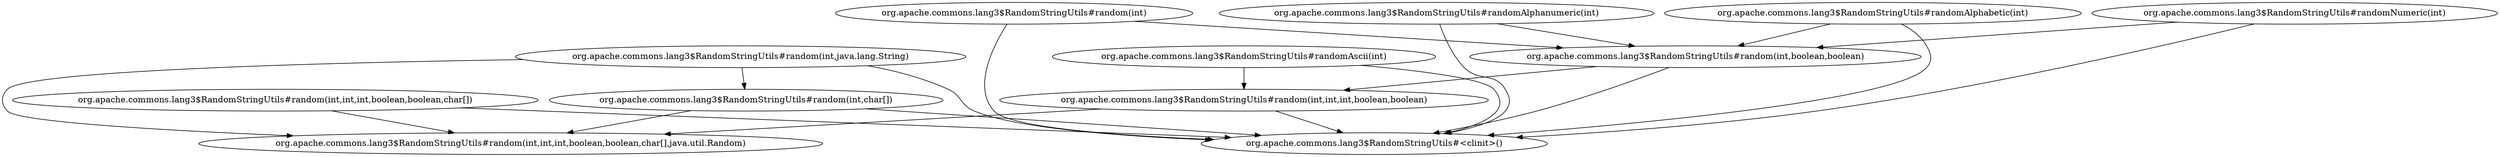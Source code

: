 digraph G {
  "org.apache.commons.lang3$RandomStringUtils#randomAlphabetic(int)" -> "org.apache.commons.lang3$RandomStringUtils#<clinit>()";
  "org.apache.commons.lang3$RandomStringUtils#randomAlphabetic(int)" -> "org.apache.commons.lang3$RandomStringUtils#random(int,boolean,boolean)";
  "org.apache.commons.lang3$RandomStringUtils#random(int,int,int,boolean,boolean,char[])" -> "org.apache.commons.lang3$RandomStringUtils#random(int,int,int,boolean,boolean,char[],java.util.Random)";
  "org.apache.commons.lang3$RandomStringUtils#random(int,int,int,boolean,boolean,char[])" -> "org.apache.commons.lang3$RandomStringUtils#<clinit>()";
  "org.apache.commons.lang3$RandomStringUtils#randomNumeric(int)" -> "org.apache.commons.lang3$RandomStringUtils#<clinit>()";
  "org.apache.commons.lang3$RandomStringUtils#randomNumeric(int)" -> "org.apache.commons.lang3$RandomStringUtils#random(int,boolean,boolean)";
  "org.apache.commons.lang3$RandomStringUtils#random(int,java.lang.String)" -> "org.apache.commons.lang3$RandomStringUtils#random(int,char[])";
  "org.apache.commons.lang3$RandomStringUtils#random(int,java.lang.String)" -> "org.apache.commons.lang3$RandomStringUtils#<clinit>()";
  "org.apache.commons.lang3$RandomStringUtils#random(int,java.lang.String)" -> "org.apache.commons.lang3$RandomStringUtils#random(int,int,int,boolean,boolean,char[],java.util.Random)";
  "org.apache.commons.lang3$RandomStringUtils#random(int,char[])" -> "org.apache.commons.lang3$RandomStringUtils#<clinit>()";
  "org.apache.commons.lang3$RandomStringUtils#random(int,char[])" -> "org.apache.commons.lang3$RandomStringUtils#random(int,int,int,boolean,boolean,char[],java.util.Random)";
  "org.apache.commons.lang3$RandomStringUtils#randomAscii(int)" -> "org.apache.commons.lang3$RandomStringUtils#<clinit>()";
  "org.apache.commons.lang3$RandomStringUtils#randomAscii(int)" -> "org.apache.commons.lang3$RandomStringUtils#random(int,int,int,boolean,boolean)";
  "org.apache.commons.lang3$RandomStringUtils#random(int,int,int,boolean,boolean)" -> "org.apache.commons.lang3$RandomStringUtils#<clinit>()";
  "org.apache.commons.lang3$RandomStringUtils#random(int,int,int,boolean,boolean)" -> "org.apache.commons.lang3$RandomStringUtils#random(int,int,int,boolean,boolean,char[],java.util.Random)";
  "org.apache.commons.lang3$RandomStringUtils#random(int)" -> "org.apache.commons.lang3$RandomStringUtils#random(int,boolean,boolean)";
  "org.apache.commons.lang3$RandomStringUtils#random(int)" -> "org.apache.commons.lang3$RandomStringUtils#<clinit>()";
  "org.apache.commons.lang3$RandomStringUtils#random(int,boolean,boolean)" -> "org.apache.commons.lang3$RandomStringUtils#<clinit>()";
  "org.apache.commons.lang3$RandomStringUtils#random(int,boolean,boolean)" -> "org.apache.commons.lang3$RandomStringUtils#random(int,int,int,boolean,boolean)";
  "org.apache.commons.lang3$RandomStringUtils#randomAlphanumeric(int)" -> "org.apache.commons.lang3$RandomStringUtils#<clinit>()";
  "org.apache.commons.lang3$RandomStringUtils#randomAlphanumeric(int)" -> "org.apache.commons.lang3$RandomStringUtils#random(int,boolean,boolean)";
}

